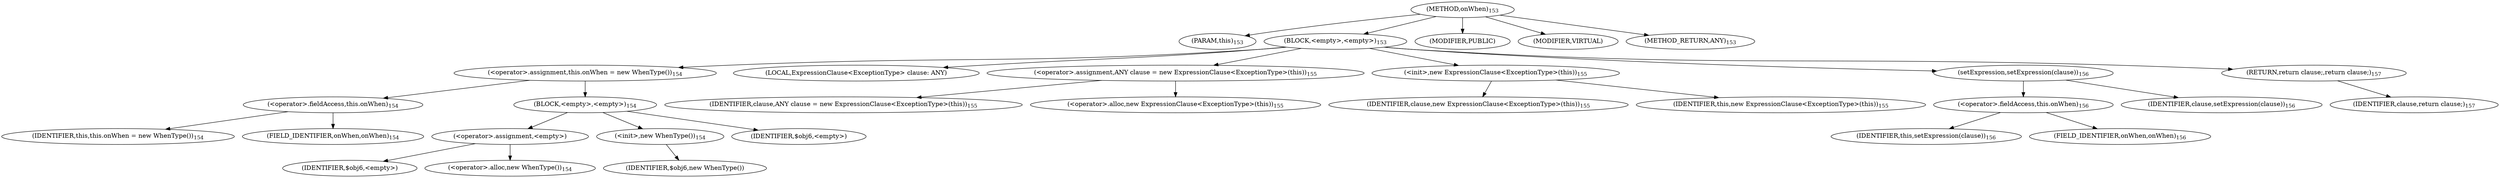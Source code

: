 digraph "onWhen" {  
"447" [label = <(METHOD,onWhen)<SUB>153</SUB>> ]
"33" [label = <(PARAM,this)<SUB>153</SUB>> ]
"448" [label = <(BLOCK,&lt;empty&gt;,&lt;empty&gt;)<SUB>153</SUB>> ]
"449" [label = <(&lt;operator&gt;.assignment,this.onWhen = new WhenType())<SUB>154</SUB>> ]
"450" [label = <(&lt;operator&gt;.fieldAccess,this.onWhen)<SUB>154</SUB>> ]
"451" [label = <(IDENTIFIER,this,this.onWhen = new WhenType())<SUB>154</SUB>> ]
"452" [label = <(FIELD_IDENTIFIER,onWhen,onWhen)<SUB>154</SUB>> ]
"453" [label = <(BLOCK,&lt;empty&gt;,&lt;empty&gt;)<SUB>154</SUB>> ]
"454" [label = <(&lt;operator&gt;.assignment,&lt;empty&gt;)> ]
"455" [label = <(IDENTIFIER,$obj6,&lt;empty&gt;)> ]
"456" [label = <(&lt;operator&gt;.alloc,new WhenType())<SUB>154</SUB>> ]
"457" [label = <(&lt;init&gt;,new WhenType())<SUB>154</SUB>> ]
"458" [label = <(IDENTIFIER,$obj6,new WhenType())> ]
"459" [label = <(IDENTIFIER,$obj6,&lt;empty&gt;)> ]
"35" [label = <(LOCAL,ExpressionClause&lt;ExceptionType&gt; clause: ANY)> ]
"460" [label = <(&lt;operator&gt;.assignment,ANY clause = new ExpressionClause&lt;ExceptionType&gt;(this))<SUB>155</SUB>> ]
"461" [label = <(IDENTIFIER,clause,ANY clause = new ExpressionClause&lt;ExceptionType&gt;(this))<SUB>155</SUB>> ]
"462" [label = <(&lt;operator&gt;.alloc,new ExpressionClause&lt;ExceptionType&gt;(this))<SUB>155</SUB>> ]
"463" [label = <(&lt;init&gt;,new ExpressionClause&lt;ExceptionType&gt;(this))<SUB>155</SUB>> ]
"34" [label = <(IDENTIFIER,clause,new ExpressionClause&lt;ExceptionType&gt;(this))<SUB>155</SUB>> ]
"32" [label = <(IDENTIFIER,this,new ExpressionClause&lt;ExceptionType&gt;(this))<SUB>155</SUB>> ]
"464" [label = <(setExpression,setExpression(clause))<SUB>156</SUB>> ]
"465" [label = <(&lt;operator&gt;.fieldAccess,this.onWhen)<SUB>156</SUB>> ]
"466" [label = <(IDENTIFIER,this,setExpression(clause))<SUB>156</SUB>> ]
"467" [label = <(FIELD_IDENTIFIER,onWhen,onWhen)<SUB>156</SUB>> ]
"468" [label = <(IDENTIFIER,clause,setExpression(clause))<SUB>156</SUB>> ]
"469" [label = <(RETURN,return clause;,return clause;)<SUB>157</SUB>> ]
"470" [label = <(IDENTIFIER,clause,return clause;)<SUB>157</SUB>> ]
"471" [label = <(MODIFIER,PUBLIC)> ]
"472" [label = <(MODIFIER,VIRTUAL)> ]
"473" [label = <(METHOD_RETURN,ANY)<SUB>153</SUB>> ]
  "447" -> "33" 
  "447" -> "448" 
  "447" -> "471" 
  "447" -> "472" 
  "447" -> "473" 
  "448" -> "449" 
  "448" -> "35" 
  "448" -> "460" 
  "448" -> "463" 
  "448" -> "464" 
  "448" -> "469" 
  "449" -> "450" 
  "449" -> "453" 
  "450" -> "451" 
  "450" -> "452" 
  "453" -> "454" 
  "453" -> "457" 
  "453" -> "459" 
  "454" -> "455" 
  "454" -> "456" 
  "457" -> "458" 
  "460" -> "461" 
  "460" -> "462" 
  "463" -> "34" 
  "463" -> "32" 
  "464" -> "465" 
  "464" -> "468" 
  "465" -> "466" 
  "465" -> "467" 
  "469" -> "470" 
}
